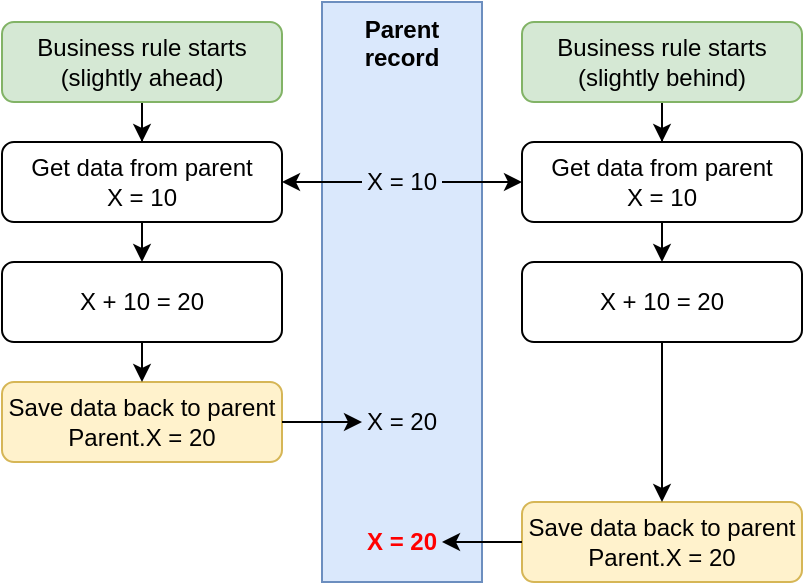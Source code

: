<mxfile version="14.6.13" type="device" pages="2"><diagram id="3JLxclyQc5ekky7s7vPL" name="Page-1"><mxGraphModel dx="621" dy="461" grid="1" gridSize="10" guides="1" tooltips="1" connect="1" arrows="1" fold="1" page="1" pageScale="1" pageWidth="700" pageHeight="500" math="0" shadow="0"><root><mxCell id="0"/><mxCell id="1" parent="0"/><mxCell id="gcWPzif5HkcEX9zSH26E-7" value="" style="edgeStyle=orthogonalEdgeStyle;rounded=0;orthogonalLoop=1;jettySize=auto;html=1;entryX=0.5;entryY=0;entryDx=0;entryDy=0;" edge="1" parent="1" source="gcWPzif5HkcEX9zSH26E-1" target="gcWPzif5HkcEX9zSH26E-4"><mxGeometry relative="1" as="geometry"/></mxCell><mxCell id="gcWPzif5HkcEX9zSH26E-1" value="Business rule starts&lt;br&gt;(slightly ahead)" style="rounded=1;whiteSpace=wrap;html=1;fillColor=#d5e8d4;strokeColor=#82b366;" vertex="1" parent="1"><mxGeometry x="120" y="80" width="140" height="40" as="geometry"/></mxCell><mxCell id="gcWPzif5HkcEX9zSH26E-4" value="Get data from parent&lt;br&gt;X = 10" style="rounded=1;whiteSpace=wrap;html=1;" vertex="1" parent="1"><mxGeometry x="120" y="140" width="140" height="40" as="geometry"/></mxCell><mxCell id="gcWPzif5HkcEX9zSH26E-5" value="X + 10 = 20" style="rounded=1;whiteSpace=wrap;html=1;" vertex="1" parent="1"><mxGeometry x="120" y="200" width="140" height="40" as="geometry"/></mxCell><mxCell id="gcWPzif5HkcEX9zSH26E-6" value="Save data back to parent&lt;br&gt;Parent.X = 20" style="rounded=1;whiteSpace=wrap;html=1;fillColor=#fff2cc;strokeColor=#d6b656;" vertex="1" parent="1"><mxGeometry x="120" y="260" width="140" height="40" as="geometry"/></mxCell><mxCell id="gcWPzif5HkcEX9zSH26E-8" value="" style="edgeStyle=orthogonalEdgeStyle;rounded=0;orthogonalLoop=1;jettySize=auto;html=1;entryX=0.5;entryY=0;entryDx=0;entryDy=0;exitX=0.5;exitY=1;exitDx=0;exitDy=0;" edge="1" parent="1" source="gcWPzif5HkcEX9zSH26E-4" target="gcWPzif5HkcEX9zSH26E-5"><mxGeometry relative="1" as="geometry"><mxPoint x="200" y="130" as="sourcePoint"/><mxPoint x="200" y="150" as="targetPoint"/></mxGeometry></mxCell><mxCell id="gcWPzif5HkcEX9zSH26E-9" value="" style="edgeStyle=orthogonalEdgeStyle;rounded=0;orthogonalLoop=1;jettySize=auto;html=1;entryX=0.5;entryY=0;entryDx=0;entryDy=0;exitX=0.5;exitY=1;exitDx=0;exitDy=0;" edge="1" parent="1" source="gcWPzif5HkcEX9zSH26E-5" target="gcWPzif5HkcEX9zSH26E-6"><mxGeometry relative="1" as="geometry"><mxPoint x="210" y="250" as="sourcePoint"/><mxPoint x="200" y="210" as="targetPoint"/></mxGeometry></mxCell><mxCell id="gcWPzif5HkcEX9zSH26E-10" value="" style="edgeStyle=orthogonalEdgeStyle;rounded=0;orthogonalLoop=1;jettySize=auto;html=1;entryX=0.5;entryY=0;entryDx=0;entryDy=0;" edge="1" parent="1" source="gcWPzif5HkcEX9zSH26E-11" target="gcWPzif5HkcEX9zSH26E-12"><mxGeometry relative="1" as="geometry"/></mxCell><mxCell id="gcWPzif5HkcEX9zSH26E-11" value="Business rule starts&lt;br&gt;(slightly behind)" style="rounded=1;whiteSpace=wrap;html=1;fillColor=#d5e8d4;strokeColor=#82b366;" vertex="1" parent="1"><mxGeometry x="380" y="80" width="140" height="40" as="geometry"/></mxCell><mxCell id="gcWPzif5HkcEX9zSH26E-12" value="Get data from parent&lt;br&gt;X = 10" style="rounded=1;whiteSpace=wrap;html=1;" vertex="1" parent="1"><mxGeometry x="380" y="140" width="140" height="40" as="geometry"/></mxCell><mxCell id="gcWPzif5HkcEX9zSH26E-13" value="X + 10 = 20" style="rounded=1;whiteSpace=wrap;html=1;" vertex="1" parent="1"><mxGeometry x="380" y="200" width="140" height="40" as="geometry"/></mxCell><mxCell id="gcWPzif5HkcEX9zSH26E-14" value="Save data back to parent&lt;br&gt;Parent.X = 20" style="rounded=1;whiteSpace=wrap;html=1;fillColor=#fff2cc;strokeColor=#d6b656;" vertex="1" parent="1"><mxGeometry x="380" y="320" width="140" height="40" as="geometry"/></mxCell><mxCell id="gcWPzif5HkcEX9zSH26E-15" value="" style="edgeStyle=orthogonalEdgeStyle;rounded=0;orthogonalLoop=1;jettySize=auto;html=1;entryX=0.5;entryY=0;entryDx=0;entryDy=0;exitX=0.5;exitY=1;exitDx=0;exitDy=0;" edge="1" parent="1" source="gcWPzif5HkcEX9zSH26E-12" target="gcWPzif5HkcEX9zSH26E-13"><mxGeometry relative="1" as="geometry"><mxPoint x="460" y="130" as="sourcePoint"/><mxPoint x="460" y="150" as="targetPoint"/></mxGeometry></mxCell><mxCell id="gcWPzif5HkcEX9zSH26E-16" value="" style="edgeStyle=orthogonalEdgeStyle;rounded=0;orthogonalLoop=1;jettySize=auto;html=1;entryX=0.5;entryY=0;entryDx=0;entryDy=0;exitX=0.5;exitY=1;exitDx=0;exitDy=0;" edge="1" parent="1" source="gcWPzif5HkcEX9zSH26E-13" target="gcWPzif5HkcEX9zSH26E-14"><mxGeometry relative="1" as="geometry"><mxPoint x="470" y="250" as="sourcePoint"/><mxPoint x="460" y="210" as="targetPoint"/></mxGeometry></mxCell><mxCell id="gcWPzif5HkcEX9zSH26E-17" value="Parent record" style="rounded=0;whiteSpace=wrap;html=1;verticalAlign=top;fontStyle=1;fillColor=#dae8fc;strokeColor=#6c8ebf;" vertex="1" parent="1"><mxGeometry x="280" y="70" width="80" height="290" as="geometry"/></mxCell><mxCell id="gcWPzif5HkcEX9zSH26E-18" value="X = 10" style="text;html=1;strokeColor=none;fillColor=none;align=center;verticalAlign=middle;whiteSpace=wrap;rounded=0;" vertex="1" parent="1"><mxGeometry x="300" y="150" width="40" height="20" as="geometry"/></mxCell><mxCell id="gcWPzif5HkcEX9zSH26E-19" value="" style="endArrow=classic;html=1;entryX=1;entryY=0.5;entryDx=0;entryDy=0;exitX=0;exitY=0.5;exitDx=0;exitDy=0;" edge="1" parent="1" source="gcWPzif5HkcEX9zSH26E-18" target="gcWPzif5HkcEX9zSH26E-4"><mxGeometry width="50" height="50" relative="1" as="geometry"><mxPoint x="360" y="410" as="sourcePoint"/><mxPoint x="410" y="360" as="targetPoint"/></mxGeometry></mxCell><mxCell id="gcWPzif5HkcEX9zSH26E-20" value="" style="endArrow=classic;html=1;entryX=0;entryY=0.5;entryDx=0;entryDy=0;exitX=1;exitY=0.5;exitDx=0;exitDy=0;" edge="1" parent="1" source="gcWPzif5HkcEX9zSH26E-18" target="gcWPzif5HkcEX9zSH26E-12"><mxGeometry width="50" height="50" relative="1" as="geometry"><mxPoint x="310" y="170" as="sourcePoint"/><mxPoint x="270" y="170" as="targetPoint"/></mxGeometry></mxCell><mxCell id="gcWPzif5HkcEX9zSH26E-21" value="X = 20" style="text;html=1;strokeColor=none;fillColor=none;align=center;verticalAlign=middle;whiteSpace=wrap;rounded=0;" vertex="1" parent="1"><mxGeometry x="300" y="270" width="40" height="20" as="geometry"/></mxCell><mxCell id="gcWPzif5HkcEX9zSH26E-24" value="" style="endArrow=classic;html=1;entryX=0;entryY=0.5;entryDx=0;entryDy=0;exitX=1;exitY=0.5;exitDx=0;exitDy=0;" edge="1" parent="1" source="gcWPzif5HkcEX9zSH26E-6" target="gcWPzif5HkcEX9zSH26E-21"><mxGeometry width="50" height="50" relative="1" as="geometry"><mxPoint x="190" y="380" as="sourcePoint"/><mxPoint x="240" y="330" as="targetPoint"/></mxGeometry></mxCell><mxCell id="gcWPzif5HkcEX9zSH26E-25" value="X = 20" style="text;html=1;strokeColor=none;fillColor=none;align=center;verticalAlign=middle;whiteSpace=wrap;rounded=0;fontStyle=1;fontColor=#FF0000;" vertex="1" parent="1"><mxGeometry x="300" y="330" width="40" height="20" as="geometry"/></mxCell><mxCell id="gcWPzif5HkcEX9zSH26E-27" value="" style="endArrow=classic;html=1;fontColor=#FF0000;exitX=0;exitY=0.5;exitDx=0;exitDy=0;entryX=1;entryY=0.5;entryDx=0;entryDy=0;" edge="1" parent="1" source="gcWPzif5HkcEX9zSH26E-14" target="gcWPzif5HkcEX9zSH26E-25"><mxGeometry width="50" height="50" relative="1" as="geometry"><mxPoint x="230" y="390" as="sourcePoint"/><mxPoint x="280" y="340" as="targetPoint"/></mxGeometry></mxCell></root></mxGraphModel></diagram><diagram id="Z0rVl_rkHgtRZpewusvi" name="Page-2"><mxGraphModel dx="621" dy="461" grid="1" gridSize="10" guides="1" tooltips="1" connect="1" arrows="1" fold="1" page="1" pageScale="1" pageWidth="700" pageHeight="500" math="0" shadow="0"><root><mxCell id="h3_NrsET054-BZWlQDDC-0"/><mxCell id="h3_NrsET054-BZWlQDDC-1" parent="h3_NrsET054-BZWlQDDC-0"/><mxCell id="h3_NrsET054-BZWlQDDC-3" value="GlideEventManager&lt;br&gt;queue" style="rounded=0;whiteSpace=wrap;html=1;fontStyle=1;verticalAlign=top;fillColor=#d5e8d4;strokeColor=#82b366;" vertex="1" parent="h3_NrsET054-BZWlQDDC-1"><mxGeometry x="160" y="110" width="120" height="200" as="geometry"/></mxCell><mxCell id="h3_NrsET054-BZWlQDDC-4" value="Parent record" style="rounded=0;whiteSpace=wrap;html=1;verticalAlign=top;fontStyle=1;fillColor=#dae8fc;strokeColor=#6c8ebf;" vertex="1" parent="h3_NrsET054-BZWlQDDC-1"><mxGeometry x="300" y="110" width="90" height="200" as="geometry"/></mxCell><mxCell id="h3_NrsET054-BZWlQDDC-5" value="Event&lt;br&gt;X + 10" style="rounded=1;whiteSpace=wrap;html=1;fillColor=#fff2cc;strokeColor=#d6b656;" vertex="1" parent="h3_NrsET054-BZWlQDDC-1"><mxGeometry x="175" y="150" width="90" height="30" as="geometry"/></mxCell><mxCell id="h3_NrsET054-BZWlQDDC-6" value="Event&lt;br&gt;X + 10" style="rounded=1;whiteSpace=wrap;html=1;fillColor=#fff2cc;strokeColor=#d6b656;" vertex="1" parent="h3_NrsET054-BZWlQDDC-1"><mxGeometry x="175" y="190" width="90" height="30" as="geometry"/></mxCell><mxCell id="h3_NrsET054-BZWlQDDC-7" value="Event&lt;br&gt;X + 10" style="rounded=1;whiteSpace=wrap;html=1;fillColor=#fff2cc;strokeColor=#d6b656;" vertex="1" parent="h3_NrsET054-BZWlQDDC-1"><mxGeometry x="175" y="230" width="90" height="30" as="geometry"/></mxCell><mxCell id="h3_NrsET054-BZWlQDDC-8" value="Event&lt;br&gt;X + 10" style="rounded=1;whiteSpace=wrap;html=1;fillColor=#fff2cc;strokeColor=#d6b656;" vertex="1" parent="h3_NrsET054-BZWlQDDC-1"><mxGeometry x="175" y="270" width="90" height="30" as="geometry"/></mxCell><mxCell id="h3_NrsET054-BZWlQDDC-9" value="X = 20" style="text;html=1;strokeColor=none;fillColor=none;align=center;verticalAlign=middle;whiteSpace=wrap;rounded=0;fontColor=#000000;" vertex="1" parent="h3_NrsET054-BZWlQDDC-1"><mxGeometry x="325" y="195" width="40" height="20" as="geometry"/></mxCell><mxCell id="h3_NrsET054-BZWlQDDC-10" value="X = 10" style="text;html=1;strokeColor=none;fillColor=none;align=center;verticalAlign=middle;whiteSpace=wrap;rounded=0;fontColor=#000000;" vertex="1" parent="h3_NrsET054-BZWlQDDC-1"><mxGeometry x="325" y="155" width="40" height="20" as="geometry"/></mxCell><mxCell id="h3_NrsET054-BZWlQDDC-11" value="X = 30" style="text;html=1;strokeColor=none;fillColor=none;align=center;verticalAlign=middle;whiteSpace=wrap;rounded=0;fontColor=#000000;" vertex="1" parent="h3_NrsET054-BZWlQDDC-1"><mxGeometry x="325" y="235" width="40" height="20" as="geometry"/></mxCell><mxCell id="h3_NrsET054-BZWlQDDC-12" value="X = 40" style="text;html=1;strokeColor=none;fillColor=none;align=center;verticalAlign=middle;whiteSpace=wrap;rounded=0;fontColor=#000000;" vertex="1" parent="h3_NrsET054-BZWlQDDC-1"><mxGeometry x="325" y="275" width="40" height="20" as="geometry"/></mxCell><mxCell id="h3_NrsET054-BZWlQDDC-13" value="" style="endArrow=classic;html=1;fontColor=#000000;entryX=0.5;entryY=0;entryDx=0;entryDy=0;exitX=0.5;exitY=1;exitDx=0;exitDy=0;" edge="1" parent="h3_NrsET054-BZWlQDDC-1" source="h3_NrsET054-BZWlQDDC-5" target="h3_NrsET054-BZWlQDDC-6"><mxGeometry width="50" height="50" relative="1" as="geometry"><mxPoint x="100" y="180" as="sourcePoint"/><mxPoint x="150" y="130" as="targetPoint"/></mxGeometry></mxCell><mxCell id="h3_NrsET054-BZWlQDDC-14" value="" style="endArrow=classic;html=1;fontColor=#000000;entryX=0.5;entryY=0;entryDx=0;entryDy=0;exitX=0.5;exitY=1;exitDx=0;exitDy=0;" edge="1" parent="h3_NrsET054-BZWlQDDC-1" source="h3_NrsET054-BZWlQDDC-6" target="h3_NrsET054-BZWlQDDC-7"><mxGeometry width="50" height="50" relative="1" as="geometry"><mxPoint x="230" y="190" as="sourcePoint"/><mxPoint x="230" y="200" as="targetPoint"/></mxGeometry></mxCell><mxCell id="h3_NrsET054-BZWlQDDC-15" value="" style="endArrow=classic;html=1;fontColor=#000000;entryX=0.5;entryY=0;entryDx=0;entryDy=0;exitX=0.5;exitY=1;exitDx=0;exitDy=0;" edge="1" parent="h3_NrsET054-BZWlQDDC-1" source="h3_NrsET054-BZWlQDDC-7" target="h3_NrsET054-BZWlQDDC-8"><mxGeometry width="50" height="50" relative="1" as="geometry"><mxPoint x="230" y="230" as="sourcePoint"/><mxPoint x="230" y="240" as="targetPoint"/></mxGeometry></mxCell><mxCell id="es_I7dZPWskglZiirg9b-0" value="" style="endArrow=classic;html=1;fontColor=#000000;entryX=0;entryY=0.5;entryDx=0;entryDy=0;exitX=1;exitY=0.5;exitDx=0;exitDy=0;" edge="1" parent="h3_NrsET054-BZWlQDDC-1" source="h3_NrsET054-BZWlQDDC-5" target="h3_NrsET054-BZWlQDDC-10"><mxGeometry width="50" height="50" relative="1" as="geometry"><mxPoint x="90" y="240" as="sourcePoint"/><mxPoint x="140" y="190" as="targetPoint"/></mxGeometry></mxCell><mxCell id="es_I7dZPWskglZiirg9b-1" value="" style="endArrow=classic;html=1;fontColor=#000000;entryX=0;entryY=0.5;entryDx=0;entryDy=0;exitX=1;exitY=0.5;exitDx=0;exitDy=0;" edge="1" parent="h3_NrsET054-BZWlQDDC-1" source="h3_NrsET054-BZWlQDDC-6" target="h3_NrsET054-BZWlQDDC-9"><mxGeometry width="50" height="50" relative="1" as="geometry"><mxPoint x="280" y="360" as="sourcePoint"/><mxPoint x="330" y="310" as="targetPoint"/></mxGeometry></mxCell><mxCell id="es_I7dZPWskglZiirg9b-2" value="" style="endArrow=classic;html=1;fontColor=#000000;entryX=0;entryY=0.5;entryDx=0;entryDy=0;exitX=1;exitY=0.5;exitDx=0;exitDy=0;" edge="1" parent="h3_NrsET054-BZWlQDDC-1" source="h3_NrsET054-BZWlQDDC-7" target="h3_NrsET054-BZWlQDDC-11"><mxGeometry width="50" height="50" relative="1" as="geometry"><mxPoint x="275" y="215" as="sourcePoint"/><mxPoint x="355" y="215" as="targetPoint"/></mxGeometry></mxCell><mxCell id="es_I7dZPWskglZiirg9b-3" value="" style="endArrow=classic;html=1;fontColor=#000000;entryX=0;entryY=0.5;entryDx=0;entryDy=0;exitX=1;exitY=0.5;exitDx=0;exitDy=0;" edge="1" parent="h3_NrsET054-BZWlQDDC-1" source="h3_NrsET054-BZWlQDDC-8" target="h3_NrsET054-BZWlQDDC-12"><mxGeometry width="50" height="50" relative="1" as="geometry"><mxPoint x="275" y="255" as="sourcePoint"/><mxPoint x="355" y="255" as="targetPoint"/></mxGeometry></mxCell></root></mxGraphModel></diagram></mxfile>